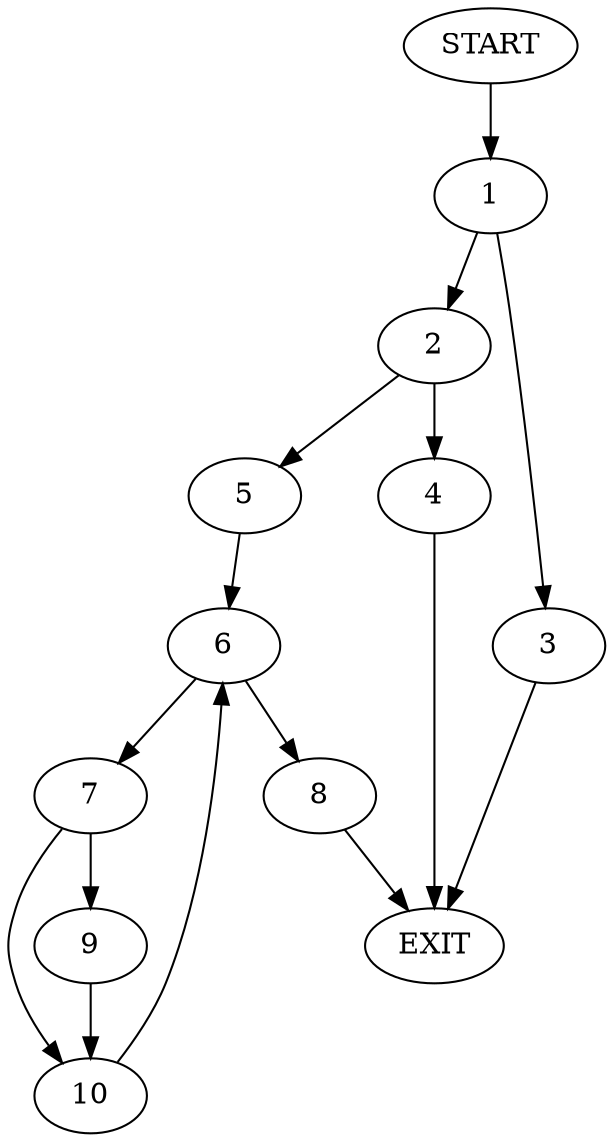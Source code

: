 digraph {
0 [label="START"]
11 [label="EXIT"]
0 -> 1
1 -> 2
1 -> 3
2 -> 4
2 -> 5
3 -> 11
4 -> 11
5 -> 6
6 -> 7
6 -> 8
8 -> 11
7 -> 9
7 -> 10
9 -> 10
10 -> 6
}
